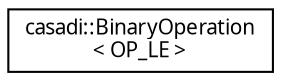 digraph "Graphical Class Hierarchy"
{
  edge [fontname="FreeSans.ttf",fontsize="10",labelfontname="FreeSans.ttf",labelfontsize="10"];
  node [fontname="FreeSans.ttf",fontsize="10",shape=record];
  rankdir="LR";
  Node1 [label="casadi::BinaryOperation\l\< OP_LE \>",height=0.2,width=0.4,color="black", fillcolor="white", style="filled",URL="$dd/d18/structcasadi_1_1BinaryOperation_3_01OP__LE_01_4.html",tooltip="Less or equal to. "];
}
